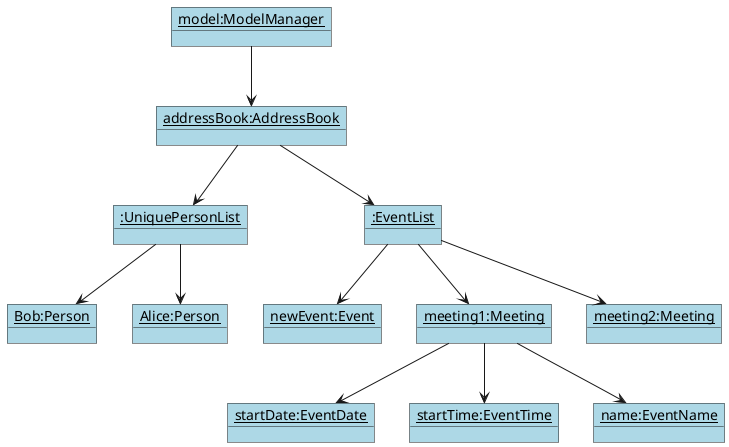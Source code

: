 @startuml
'https://plantuml.com/object-diagram

!define MySkin
skinparam object {
  BackgroundColor LightBlue
}

object "__model:ModelManager__" as model
object "__addressBook:AddressBook__" as addressBook
object "__:UniquePersonList__" as uniquePersonList
object "__:EventList__" as eventList
object "__newEvent:Event__" as newEvent

object "__meeting1:Meeting__" as meeting1

object "__startDate:EventDate__" as startDate
object "__startTime:EventTime__" as startTime
object "__name:EventName__" as name

object "__meeting2:Meeting__" as meeting2
object "__Bob:Person__" as Bob
object "__Alice:Person__" as Alice



model --> addressBook
addressBook --> uniquePersonList
addressBook --> eventList
uniquePersonList --> Bob
uniquePersonList --> Alice
eventList --> meeting1
eventList --> meeting2
eventList --> newEvent

meeting1 --> name
meeting1 --> startDate
meeting1 --> startTime

@enduml
